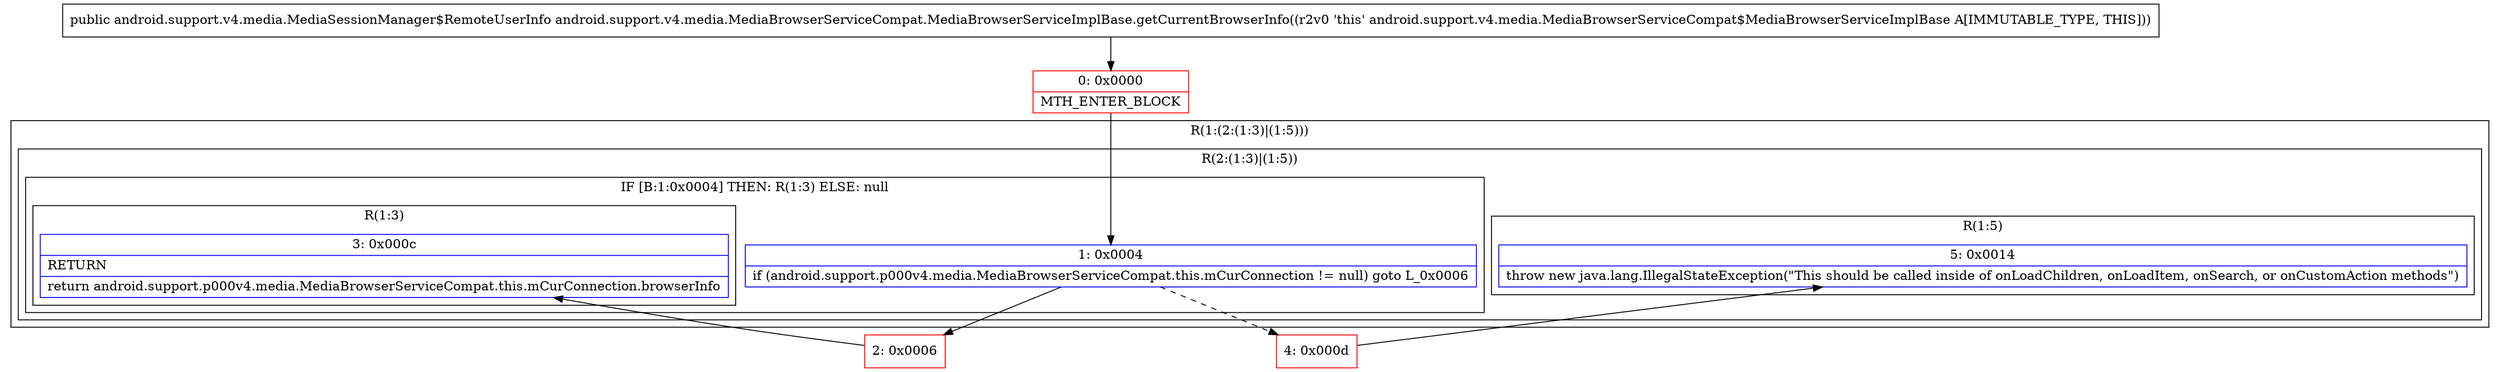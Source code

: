 digraph "CFG forandroid.support.v4.media.MediaBrowserServiceCompat.MediaBrowserServiceImplBase.getCurrentBrowserInfo()Landroid\/support\/v4\/media\/MediaSessionManager$RemoteUserInfo;" {
subgraph cluster_Region_797692709 {
label = "R(1:(2:(1:3)|(1:5)))";
node [shape=record,color=blue];
subgraph cluster_Region_1850256525 {
label = "R(2:(1:3)|(1:5))";
node [shape=record,color=blue];
subgraph cluster_IfRegion_23970456 {
label = "IF [B:1:0x0004] THEN: R(1:3) ELSE: null";
node [shape=record,color=blue];
Node_1 [shape=record,label="{1\:\ 0x0004|if (android.support.p000v4.media.MediaBrowserServiceCompat.this.mCurConnection != null) goto L_0x0006\l}"];
subgraph cluster_Region_1222719151 {
label = "R(1:3)";
node [shape=record,color=blue];
Node_3 [shape=record,label="{3\:\ 0x000c|RETURN\l|return android.support.p000v4.media.MediaBrowserServiceCompat.this.mCurConnection.browserInfo\l}"];
}
}
subgraph cluster_Region_964871789 {
label = "R(1:5)";
node [shape=record,color=blue];
Node_5 [shape=record,label="{5\:\ 0x0014|throw new java.lang.IllegalStateException(\"This should be called inside of onLoadChildren, onLoadItem, onSearch, or onCustomAction methods\")\l}"];
}
}
}
Node_0 [shape=record,color=red,label="{0\:\ 0x0000|MTH_ENTER_BLOCK\l}"];
Node_2 [shape=record,color=red,label="{2\:\ 0x0006}"];
Node_4 [shape=record,color=red,label="{4\:\ 0x000d}"];
MethodNode[shape=record,label="{public android.support.v4.media.MediaSessionManager$RemoteUserInfo android.support.v4.media.MediaBrowserServiceCompat.MediaBrowserServiceImplBase.getCurrentBrowserInfo((r2v0 'this' android.support.v4.media.MediaBrowserServiceCompat$MediaBrowserServiceImplBase A[IMMUTABLE_TYPE, THIS])) }"];
MethodNode -> Node_0;
Node_1 -> Node_2;
Node_1 -> Node_4[style=dashed];
Node_0 -> Node_1;
Node_2 -> Node_3;
Node_4 -> Node_5;
}

